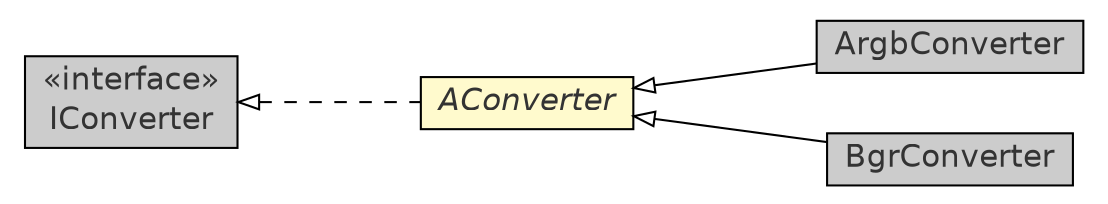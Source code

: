 #!/usr/local/bin/dot
#
# Class diagram 
# Generated by UmlGraph version 4.8 (http://www.spinellis.gr/sw/umlgraph)
#

digraph G {
	edge [fontname="Helvetica",fontsize=10,labelfontname="Helvetica",labelfontsize=10];
	node [fontname="Helvetica",fontsize=10,shape=plaintext];
	rankdir=LR;
	ranksep=1;
	// com.xuggle.xuggler.video.AConverter
	c28564 [label=<<table border="0" cellborder="1" cellspacing="0" cellpadding="2" port="p" bgcolor="lemonChiffon" href="./AConverter.html">
		<tr><td><table border="0" cellspacing="0" cellpadding="1">
			<tr><td><font face="Helvetica-Oblique"> AConverter </font></td></tr>
		</table></td></tr>
		</table>>, fontname="Helvetica", fontcolor="grey20", fontsize=15.0];
	// com.xuggle.xuggler.video.ArgbConverter
	c28567 [label=<<table border="0" cellborder="1" cellspacing="0" cellpadding="2" port="p" bgcolor="grey80" href="./ArgbConverter.html">
		<tr><td><table border="0" cellspacing="0" cellpadding="1">
			<tr><td> ArgbConverter </td></tr>
		</table></td></tr>
		</table>>, fontname="Helvetica", fontcolor="grey20", fontsize=15.0];
	// com.xuggle.xuggler.video.IConverter
	c28568 [label=<<table border="0" cellborder="1" cellspacing="0" cellpadding="2" port="p" bgcolor="grey80" href="./IConverter.html">
		<tr><td><table border="0" cellspacing="0" cellpadding="1">
			<tr><td> &laquo;interface&raquo; </td></tr>
			<tr><td> IConverter </td></tr>
		</table></td></tr>
		</table>>, fontname="Helvetica", fontcolor="grey20", fontsize=15.0];
	// com.xuggle.xuggler.video.BgrConverter
	c28569 [label=<<table border="0" cellborder="1" cellspacing="0" cellpadding="2" port="p" bgcolor="grey80" href="./BgrConverter.html">
		<tr><td><table border="0" cellspacing="0" cellpadding="1">
			<tr><td> BgrConverter </td></tr>
		</table></td></tr>
		</table>>, fontname="Helvetica", fontcolor="grey20", fontsize=15.0];
	//com.xuggle.xuggler.video.AConverter implements com.xuggle.xuggler.video.IConverter
	c28568:p -> c28564:p [dir=back,arrowtail=empty,style=dashed];
	//com.xuggle.xuggler.video.ArgbConverter extends com.xuggle.xuggler.video.AConverter
	c28564:p -> c28567:p [dir=back,arrowtail=empty];
	//com.xuggle.xuggler.video.BgrConverter extends com.xuggle.xuggler.video.AConverter
	c28564:p -> c28569:p [dir=back,arrowtail=empty];
}

